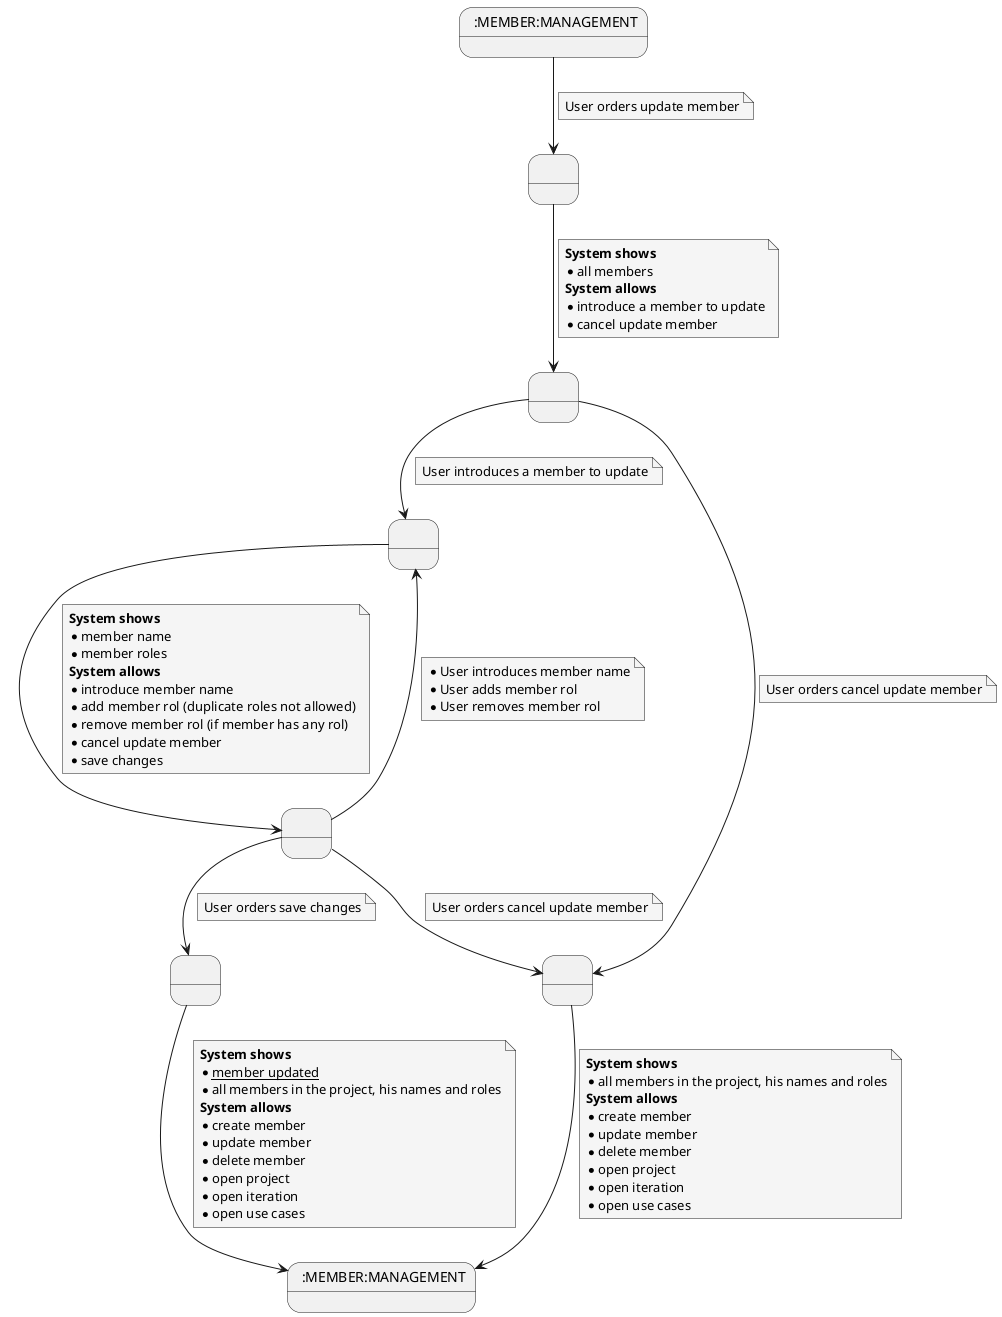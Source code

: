 @startuml

state 0 as " :MEMBER:MANAGEMENT"
state 1 as " "
state 2 as " "
state 3 as " "
state 5 as " "
state 6 as " "
state 8 as " "
state 7 as " :MEMBER:MANAGEMENT"

skinparam {
    NoteBackgroundColor #whiteSmoke
}

0 --> 1
note on link
    User orders update member
end note

1 --> 2
note on link
<b>System shows</b>
* all members
<b>System allows</b>
* introduce a member to update
* cancel update member
end note

2 --> 3
note on link
    User introduces a member to update
end note

2 --> 8
note on link
    User orders cancel update member
end note

3 --> 5
note on link
<b>System shows</b>
* member name
* member roles
<b>System allows</b>
* introduce member name
* add member rol (duplicate roles not allowed)
* remove member rol (if member has any rol)
* cancel update member
* save changes
end note

5 --> 3
note on link
* User introduces member name
* User adds member rol
* User removes member rol
end note

5 --> 8
note on link
    User orders cancel update member
end note

8 --> 7
note on link
    <b>System shows</b>
    * all members in the project, his names and roles
    <b>System allows</b>
    * create member
    * update member
    * delete member
    * open project
    * open iteration
    * open use cases
end note

5 --> 6
note on link
    User orders save changes
end note

6 --> 7
note on link
    <b>System shows</b>
    * __member updated__
    * all members in the project, his names and roles
    <b>System allows</b>
    * create member
    * update member
    * delete member
    * open project
    * open iteration
    * open use cases
end note

@enduml
